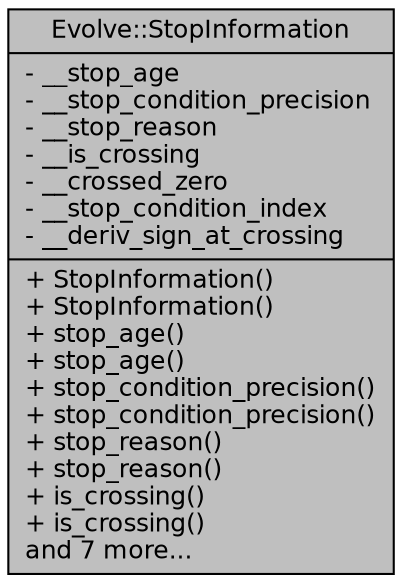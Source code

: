 digraph "Evolve::StopInformation"
{
 // INTERACTIVE_SVG=YES
  edge [fontname="Helvetica",fontsize="12",labelfontname="Helvetica",labelfontsize="12"];
  node [fontname="Helvetica",fontsize="12",shape=record];
  Node1 [label="{Evolve::StopInformation\n|- __stop_age\l- __stop_condition_precision\l- __stop_reason\l- __is_crossing\l- __crossed_zero\l- __stop_condition_index\l- __deriv_sign_at_crossing\l|+ StopInformation()\l+ StopInformation()\l+ stop_age()\l+ stop_age()\l+ stop_condition_precision()\l+ stop_condition_precision()\l+ stop_reason()\l+ stop_reason()\l+ is_crossing()\l+ is_crossing()\land 7 more...\l}",height=0.2,width=0.4,color="black", fillcolor="grey75", style="filled", fontcolor="black"];
}
